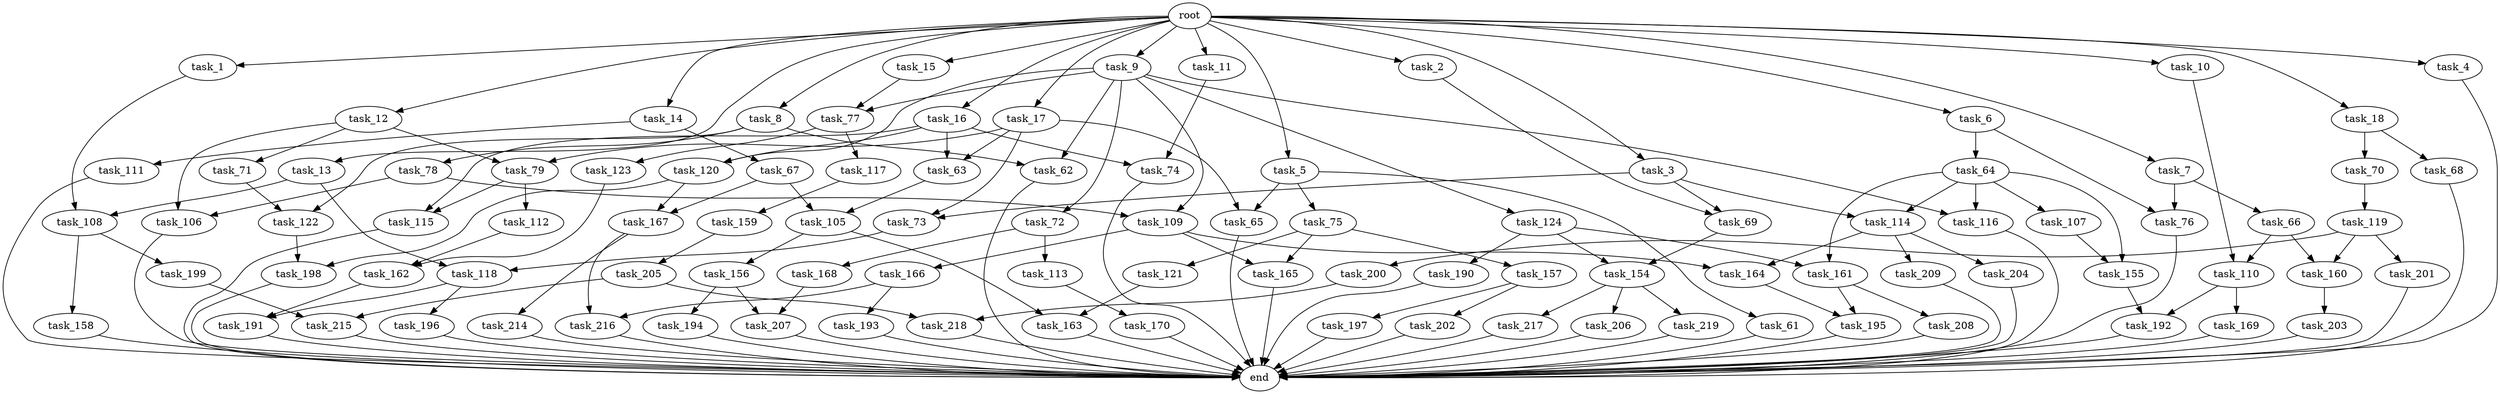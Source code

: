 digraph G {
  task_214 [size="3092376453.120000"];
  task_8 [size="10.240000"];
  task_156 [size="8589934592.000000"];
  task_108 [size="12799002542.080000"];
  task_109 [size="8589934592.000000"];
  task_191 [size="9105330667.520000"];
  task_207 [size="12799002542.080000"];
  task_15 [size="10.240000"];
  task_105 [size="8332236554.240000"];
  task_18 [size="10.240000"];
  task_195 [size="5239860101.120000"];
  task_154 [size="7301444403.200000"];
  task_79 [size="7730941132.800000"];
  task_209 [size="773094113.280000"];
  task_16 [size="10.240000"];
  task_110 [size="5239860101.120000"];
  task_68 [size="8589934592.000000"];
  task_61 [size="4209067950.080000"];
  task_217 [size="773094113.280000"];
  task_74 [size="8589934592.000000"];
  task_158 [size="3092376453.120000"];
  task_1 [size="10.240000"];
  task_64 [size="343597383.680000"];
  task_72 [size="3092376453.120000"];
  task_11 [size="10.240000"];
  task_62 [size="10050223472.639999"];
  task_107 [size="6957847019.520000"];
  task_2 [size="10.240000"];
  task_10 [size="10.240000"];
  task_66 [size="6957847019.520000"];
  task_123 [size="1374389534.720000"];
  task_166 [size="343597383.680000"];
  task_122 [size="9105330667.520000"];
  task_17 [size="10.240000"];
  task_199 [size="3092376453.120000"];
  task_155 [size="10050223472.639999"];
  task_67 [size="5497558138.880000"];
  task_197 [size="4209067950.080000"];
  task_203 [size="5497558138.880000"];
  task_157 [size="1374389534.720000"];
  task_106 [size="12455405158.400000"];
  task_12 [size="10.240000"];
  task_77 [size="5239860101.120000"];
  task_194 [size="4209067950.080000"];
  task_159 [size="3092376453.120000"];
  task_167 [size="7301444403.200000"];
  task_114 [size="10050223472.639999"];
  end [size="0.000000"];
  task_170 [size="3092376453.120000"];
  task_9 [size="10.240000"];
  task_78 [size="6957847019.520000"];
  task_165 [size="1717986918.400000"];
  task_163 [size="17179869184.000000"];
  task_160 [size="6356551598.080000"];
  task_192 [size="3521873182.720000"];
  task_202 [size="4209067950.080000"];
  task_69 [size="10050223472.639999"];
  task_118 [size="9363028705.280001"];
  task_196 [size="2147483648.000000"];
  task_201 [size="4209067950.080000"];
  task_65 [size="4982162063.360000"];
  task_198 [size="2491081031.680000"];
  task_168 [size="4209067950.080000"];
  task_206 [size="773094113.280000"];
  task_13 [size="10.240000"];
  task_193 [size="4209067950.080000"];
  task_121 [size="1374389534.720000"];
  task_219 [size="773094113.280000"];
  task_3 [size="10.240000"];
  task_216 [size="7301444403.200000"];
  task_169 [size="2147483648.000000"];
  task_5 [size="10.240000"];
  task_76 [size="7301444403.200000"];
  task_115 [size="3865470566.400000"];
  task_190 [size="6957847019.520000"];
  task_161 [size="13915694039.040001"];
  task_73 [size="3865470566.400000"];
  task_14 [size="10.240000"];
  task_116 [size="10050223472.639999"];
  task_4 [size="10.240000"];
  task_119 [size="1374389534.720000"];
  task_164 [size="1116691496.960000"];
  task_218 [size="3435973836.800000"];
  task_200 [size="4209067950.080000"];
  task_113 [size="4209067950.080000"];
  task_112 [size="773094113.280000"];
  root [size="0.000000"];
  task_120 [size="6184752906.240000"];
  task_70 [size="8589934592.000000"];
  task_6 [size="10.240000"];
  task_215 [size="8933531975.680000"];
  task_208 [size="3092376453.120000"];
  task_124 [size="3092376453.120000"];
  task_117 [size="1374389534.720000"];
  task_162 [size="11166914969.600000"];
  task_205 [size="1374389534.720000"];
  task_111 [size="5497558138.880000"];
  task_204 [size="773094113.280000"];
  task_63 [size="3865470566.400000"];
  task_7 [size="10.240000"];
  task_71 [size="6957847019.520000"];
  task_75 [size="4209067950.080000"];

  task_214 -> end [size="1.000000"];
  task_8 -> task_62 [size="679477248.000000"];
  task_8 -> task_78 [size="679477248.000000"];
  task_8 -> task_122 [size="679477248.000000"];
  task_156 -> task_194 [size="411041792.000000"];
  task_156 -> task_207 [size="411041792.000000"];
  task_108 -> task_199 [size="301989888.000000"];
  task_108 -> task_158 [size="301989888.000000"];
  task_109 -> task_166 [size="33554432.000000"];
  task_109 -> task_164 [size="33554432.000000"];
  task_109 -> task_165 [size="33554432.000000"];
  task_191 -> end [size="1.000000"];
  task_207 -> end [size="1.000000"];
  task_15 -> task_77 [size="209715200.000000"];
  task_105 -> task_156 [size="838860800.000000"];
  task_105 -> task_163 [size="838860800.000000"];
  task_18 -> task_70 [size="838860800.000000"];
  task_18 -> task_68 [size="838860800.000000"];
  task_195 -> end [size="1.000000"];
  task_154 -> task_217 [size="75497472.000000"];
  task_154 -> task_206 [size="75497472.000000"];
  task_154 -> task_219 [size="75497472.000000"];
  task_79 -> task_112 [size="75497472.000000"];
  task_79 -> task_115 [size="75497472.000000"];
  task_209 -> end [size="1.000000"];
  task_16 -> task_120 [size="301989888.000000"];
  task_16 -> task_63 [size="301989888.000000"];
  task_16 -> task_74 [size="301989888.000000"];
  task_16 -> task_115 [size="301989888.000000"];
  task_110 -> task_169 [size="209715200.000000"];
  task_110 -> task_192 [size="209715200.000000"];
  task_68 -> end [size="1.000000"];
  task_61 -> end [size="1.000000"];
  task_217 -> end [size="1.000000"];
  task_74 -> end [size="1.000000"];
  task_158 -> end [size="1.000000"];
  task_1 -> task_108 [size="411041792.000000"];
  task_64 -> task_161 [size="679477248.000000"];
  task_64 -> task_116 [size="679477248.000000"];
  task_64 -> task_155 [size="679477248.000000"];
  task_64 -> task_114 [size="679477248.000000"];
  task_64 -> task_107 [size="679477248.000000"];
  task_72 -> task_168 [size="411041792.000000"];
  task_72 -> task_113 [size="411041792.000000"];
  task_11 -> task_74 [size="536870912.000000"];
  task_62 -> end [size="1.000000"];
  task_107 -> task_155 [size="301989888.000000"];
  task_2 -> task_69 [size="679477248.000000"];
  task_10 -> task_110 [size="301989888.000000"];
  task_66 -> task_160 [size="209715200.000000"];
  task_66 -> task_110 [size="209715200.000000"];
  task_123 -> task_162 [size="679477248.000000"];
  task_166 -> task_193 [size="411041792.000000"];
  task_166 -> task_216 [size="411041792.000000"];
  task_122 -> task_198 [size="209715200.000000"];
  task_17 -> task_73 [size="75497472.000000"];
  task_17 -> task_63 [size="75497472.000000"];
  task_17 -> task_65 [size="75497472.000000"];
  task_17 -> task_79 [size="75497472.000000"];
  task_199 -> task_215 [size="838860800.000000"];
  task_155 -> task_192 [size="134217728.000000"];
  task_67 -> task_105 [size="679477248.000000"];
  task_67 -> task_167 [size="679477248.000000"];
  task_197 -> end [size="1.000000"];
  task_203 -> end [size="1.000000"];
  task_157 -> task_197 [size="411041792.000000"];
  task_157 -> task_202 [size="411041792.000000"];
  task_106 -> end [size="1.000000"];
  task_12 -> task_106 [size="679477248.000000"];
  task_12 -> task_79 [size="679477248.000000"];
  task_12 -> task_71 [size="679477248.000000"];
  task_77 -> task_117 [size="134217728.000000"];
  task_77 -> task_123 [size="134217728.000000"];
  task_194 -> end [size="1.000000"];
  task_159 -> task_205 [size="134217728.000000"];
  task_167 -> task_214 [size="301989888.000000"];
  task_167 -> task_216 [size="301989888.000000"];
  task_114 -> task_204 [size="75497472.000000"];
  task_114 -> task_209 [size="75497472.000000"];
  task_114 -> task_164 [size="75497472.000000"];
  task_170 -> end [size="1.000000"];
  task_9 -> task_120 [size="301989888.000000"];
  task_9 -> task_72 [size="301989888.000000"];
  task_9 -> task_77 [size="301989888.000000"];
  task_9 -> task_116 [size="301989888.000000"];
  task_9 -> task_62 [size="301989888.000000"];
  task_9 -> task_109 [size="301989888.000000"];
  task_9 -> task_124 [size="301989888.000000"];
  task_78 -> task_106 [size="536870912.000000"];
  task_78 -> task_109 [size="536870912.000000"];
  task_165 -> end [size="1.000000"];
  task_163 -> end [size="1.000000"];
  task_160 -> task_203 [size="536870912.000000"];
  task_192 -> end [size="1.000000"];
  task_202 -> end [size="1.000000"];
  task_69 -> task_154 [size="33554432.000000"];
  task_118 -> task_196 [size="209715200.000000"];
  task_118 -> task_191 [size="209715200.000000"];
  task_196 -> end [size="1.000000"];
  task_201 -> end [size="1.000000"];
  task_65 -> end [size="1.000000"];
  task_198 -> end [size="1.000000"];
  task_168 -> task_207 [size="838860800.000000"];
  task_206 -> end [size="1.000000"];
  task_13 -> task_108 [size="838860800.000000"];
  task_13 -> task_118 [size="838860800.000000"];
  task_193 -> end [size="1.000000"];
  task_121 -> task_163 [size="838860800.000000"];
  task_219 -> end [size="1.000000"];
  task_3 -> task_69 [size="301989888.000000"];
  task_3 -> task_73 [size="301989888.000000"];
  task_3 -> task_114 [size="301989888.000000"];
  task_216 -> end [size="1.000000"];
  task_169 -> end [size="1.000000"];
  task_5 -> task_61 [size="411041792.000000"];
  task_5 -> task_65 [size="411041792.000000"];
  task_5 -> task_75 [size="411041792.000000"];
  task_76 -> end [size="1.000000"];
  task_115 -> end [size="1.000000"];
  task_190 -> end [size="1.000000"];
  task_161 -> task_208 [size="301989888.000000"];
  task_161 -> task_195 [size="301989888.000000"];
  task_73 -> task_118 [size="75497472.000000"];
  task_14 -> task_67 [size="536870912.000000"];
  task_14 -> task_111 [size="536870912.000000"];
  task_116 -> end [size="1.000000"];
  task_4 -> end [size="1.000000"];
  task_119 -> task_160 [size="411041792.000000"];
  task_119 -> task_200 [size="411041792.000000"];
  task_119 -> task_201 [size="411041792.000000"];
  task_164 -> task_195 [size="209715200.000000"];
  task_218 -> end [size="1.000000"];
  task_200 -> task_218 [size="301989888.000000"];
  task_113 -> task_170 [size="301989888.000000"];
  task_112 -> task_162 [size="411041792.000000"];
  root -> task_8 [size="1.000000"];
  root -> task_9 [size="1.000000"];
  root -> task_16 [size="1.000000"];
  root -> task_14 [size="1.000000"];
  root -> task_6 [size="1.000000"];
  root -> task_4 [size="1.000000"];
  root -> task_5 [size="1.000000"];
  root -> task_1 [size="1.000000"];
  root -> task_10 [size="1.000000"];
  root -> task_13 [size="1.000000"];
  root -> task_15 [size="1.000000"];
  root -> task_11 [size="1.000000"];
  root -> task_3 [size="1.000000"];
  root -> task_12 [size="1.000000"];
  root -> task_2 [size="1.000000"];
  root -> task_18 [size="1.000000"];
  root -> task_7 [size="1.000000"];
  root -> task_17 [size="1.000000"];
  task_120 -> task_198 [size="33554432.000000"];
  task_120 -> task_167 [size="33554432.000000"];
  task_70 -> task_119 [size="134217728.000000"];
  task_6 -> task_76 [size="33554432.000000"];
  task_6 -> task_64 [size="33554432.000000"];
  task_215 -> end [size="1.000000"];
  task_208 -> end [size="1.000000"];
  task_124 -> task_154 [size="679477248.000000"];
  task_124 -> task_161 [size="679477248.000000"];
  task_124 -> task_190 [size="679477248.000000"];
  task_117 -> task_159 [size="301989888.000000"];
  task_162 -> task_191 [size="679477248.000000"];
  task_205 -> task_215 [size="33554432.000000"];
  task_205 -> task_218 [size="33554432.000000"];
  task_111 -> end [size="1.000000"];
  task_204 -> end [size="1.000000"];
  task_63 -> task_105 [size="134217728.000000"];
  task_7 -> task_66 [size="679477248.000000"];
  task_7 -> task_76 [size="679477248.000000"];
  task_71 -> task_122 [size="209715200.000000"];
  task_75 -> task_121 [size="134217728.000000"];
  task_75 -> task_157 [size="134217728.000000"];
  task_75 -> task_165 [size="134217728.000000"];
}
